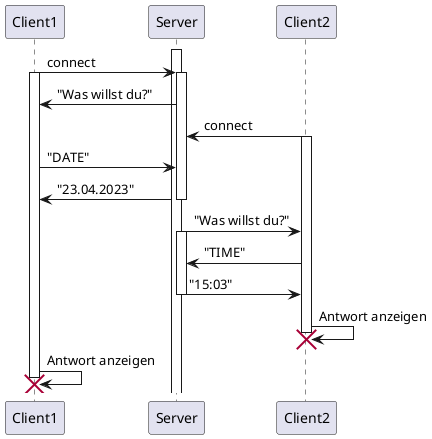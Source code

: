 @startuml

participant Client1 order 1
participant Server order 2
participant Client2 order 3

activate Server
Client1 -> Server: connect
activate Client1
activate Server

Server -> Client1: "Was willst du?"

Client2 -> Server: connect
activate Client2

Client1 -> Server: "DATE"
Server -> Client1: "23.04.2023"
deactivate Server

Server -> Client2: "Was willst du?"
activate Server
Client2 -> Server: "TIME"
Server -> Client2: "15:03"
deactivate Server

Client2 -> Client2: Antwort anzeigen
destroy Client2

Client1 -> Client1: Antwort anzeigen
destroy Client1

@enduml
